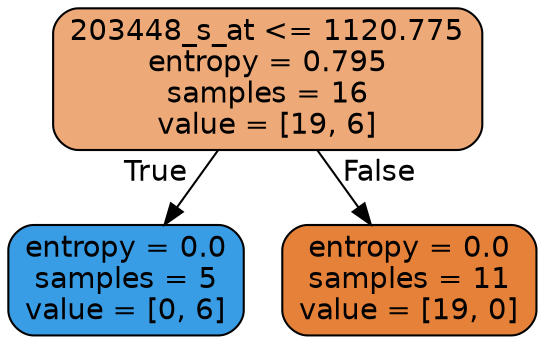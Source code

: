 digraph Tree {
node [shape=box, style="filled, rounded", color="black", fontname=helvetica] ;
edge [fontname=helvetica] ;
0 [label="203448_s_at <= 1120.775\nentropy = 0.795\nsamples = 16\nvalue = [19, 6]", fillcolor="#e58139ae"] ;
1 [label="entropy = 0.0\nsamples = 5\nvalue = [0, 6]", fillcolor="#399de5ff"] ;
0 -> 1 [labeldistance=2.5, labelangle=45, headlabel="True"] ;
2 [label="entropy = 0.0\nsamples = 11\nvalue = [19, 0]", fillcolor="#e58139ff"] ;
0 -> 2 [labeldistance=2.5, labelangle=-45, headlabel="False"] ;
}